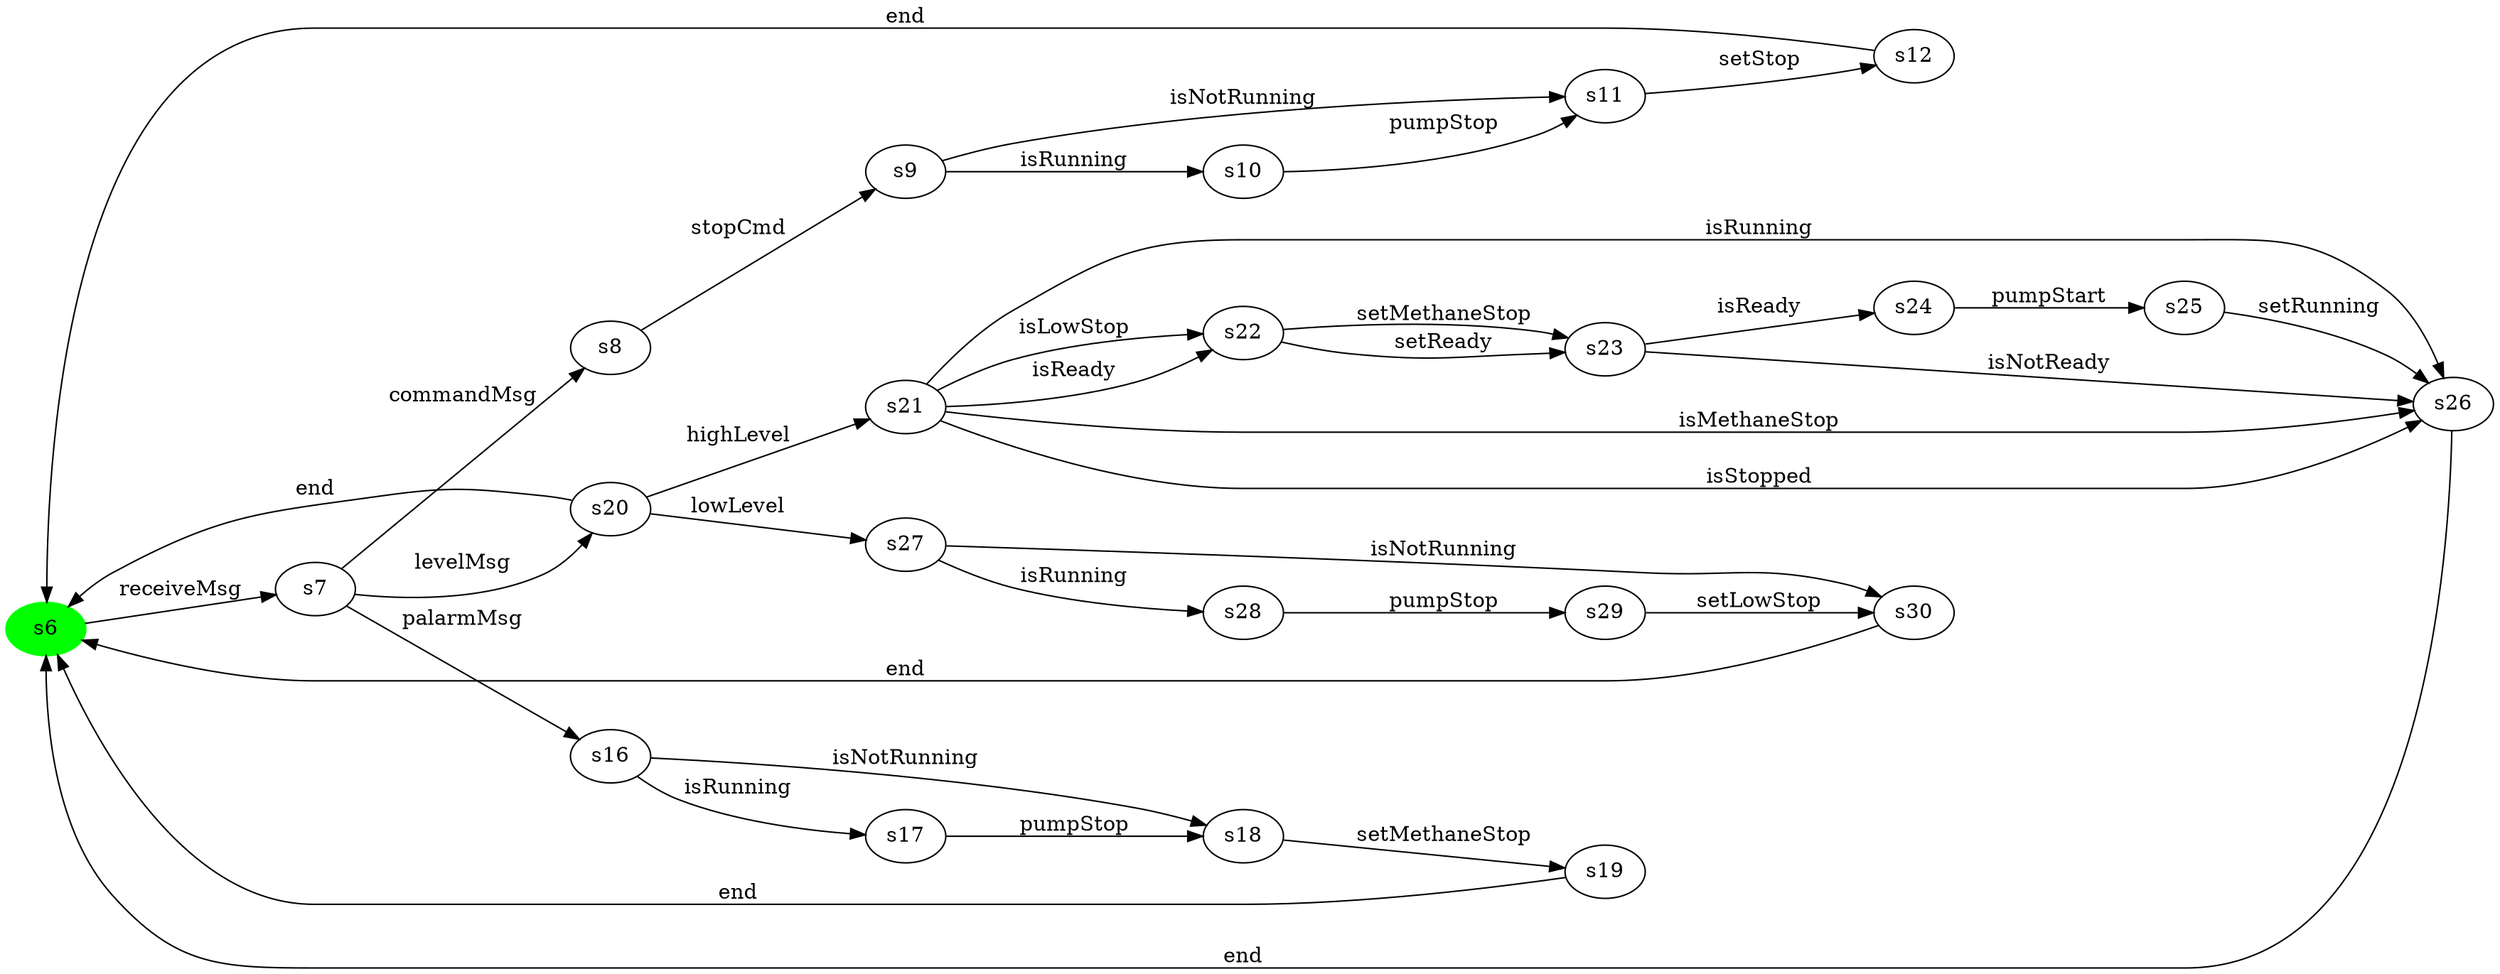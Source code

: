 digraph G {
rankdir=LR;
state0[ label = "s6", style=filled, color=green ];
state0 -> state1 [ label=" receiveMsg " ];
state1 [ label = "s7" ];
state1 -> state2 [ label=" palarmMsg " ];
state1 -> state3 [ label=" levelMsg " ];
state1 -> state4 [ label=" commandMsg " ];
state4 [ label = "s8" ];
state4 -> state5 [ label=" stopCmd " ];
state5 [ label = "s9" ];
state5 -> state6 [ label=" isRunning " ];
state5 -> state7 [ label=" isNotRunning " ];
state3 [ label = "s20" ];
state3 -> state8 [ label=" lowLevel " ];
state3 -> state9 [ label=" highLevel " ];
state3 -> state0 [ label=" end " ];
state10 [ label = "s30" ];
state10 -> state0 [ label=" end " ];
state7 [ label = "s11" ];
state7 -> state11 [ label=" setStop " ];
state12 [ label = "s22" ];
state12 -> state13 [ label=" setReady " ];
state12 -> state13 [ label=" setMethaneStop " ];
state6 [ label = "s10" ];
state6 -> state7 [ label=" pumpStop " ];
state9 [ label = "s21" ];
state9 -> state14 [ label=" isMethaneStop " ];
state9 -> state14 [ label=" isStopped " ];
state9 -> state14 [ label=" isRunning " ];
state9 -> state12 [ label=" isReady " ];
state9 -> state12 [ label=" isLowStop " ];
state15 [ label = "s24" ];
state15 -> state16 [ label=" pumpStart " ];
state11 [ label = "s12" ];
state11 -> state0 [ label=" end " ];
state13 [ label = "s23" ];
state13 -> state14 [ label=" isNotReady " ];
state13 -> state15 [ label=" isReady " ];
state14 [ label = "s26" ];
state14 -> state0 [ label=" end " ];
state16 [ label = "s25" ];
state16 -> state14 [ label=" setRunning " ];
state17 [ label = "s17" ];
state17 -> state18 [ label=" pumpStop " ];
state19 [ label = "s28" ];
state19 -> state20 [ label=" pumpStop " ];
state2 [ label = "s16" ];
state2 -> state18 [ label=" isNotRunning " ];
state2 -> state17 [ label=" isRunning " ];
state8 [ label = "s27" ];
state8 -> state19 [ label=" isRunning " ];
state8 -> state10 [ label=" isNotRunning " ];
state21 [ label = "s19" ];
state21 -> state0 [ label=" end " ];
state18 [ label = "s18" ];
state18 -> state21 [ label=" setMethaneStop " ];
state20 [ label = "s29" ];
state20 -> state10 [ label=" setLowStop " ];
}
